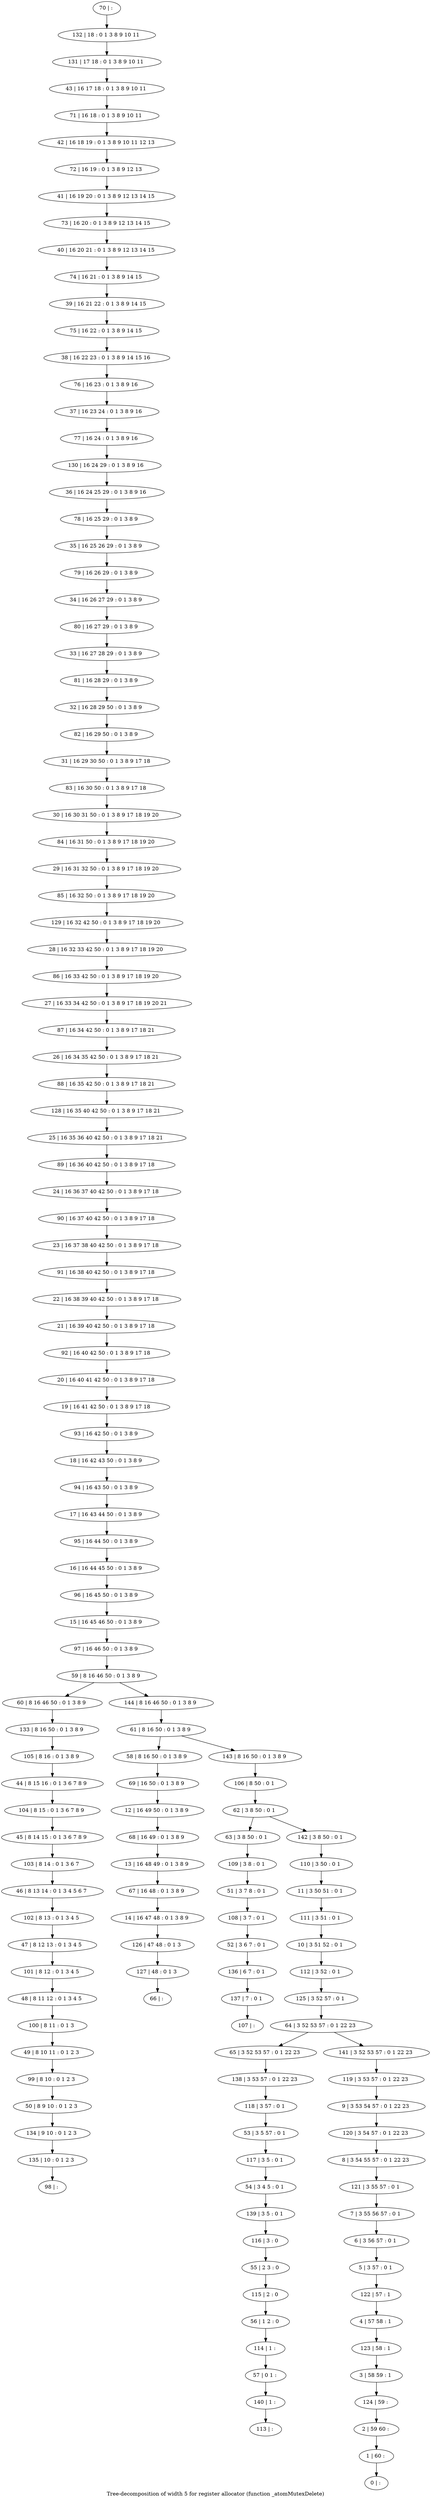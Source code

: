 digraph G {
graph [label="Tree-decomposition of width 5 for register allocator (function _atomMutexDelete)"]
0[label="0 | : "];
1[label="1 | 60 : "];
2[label="2 | 59 60 : "];
3[label="3 | 58 59 : 1 "];
4[label="4 | 57 58 : 1 "];
5[label="5 | 3 57 : 0 1 "];
6[label="6 | 3 56 57 : 0 1 "];
7[label="7 | 3 55 56 57 : 0 1 "];
8[label="8 | 3 54 55 57 : 0 1 22 23 "];
9[label="9 | 3 53 54 57 : 0 1 22 23 "];
10[label="10 | 3 51 52 : 0 1 "];
11[label="11 | 3 50 51 : 0 1 "];
12[label="12 | 16 49 50 : 0 1 3 8 9 "];
13[label="13 | 16 48 49 : 0 1 3 8 9 "];
14[label="14 | 16 47 48 : 0 1 3 8 9 "];
15[label="15 | 16 45 46 50 : 0 1 3 8 9 "];
16[label="16 | 16 44 45 50 : 0 1 3 8 9 "];
17[label="17 | 16 43 44 50 : 0 1 3 8 9 "];
18[label="18 | 16 42 43 50 : 0 1 3 8 9 "];
19[label="19 | 16 41 42 50 : 0 1 3 8 9 17 18 "];
20[label="20 | 16 40 41 42 50 : 0 1 3 8 9 17 18 "];
21[label="21 | 16 39 40 42 50 : 0 1 3 8 9 17 18 "];
22[label="22 | 16 38 39 40 42 50 : 0 1 3 8 9 17 18 "];
23[label="23 | 16 37 38 40 42 50 : 0 1 3 8 9 17 18 "];
24[label="24 | 16 36 37 40 42 50 : 0 1 3 8 9 17 18 "];
25[label="25 | 16 35 36 40 42 50 : 0 1 3 8 9 17 18 21 "];
26[label="26 | 16 34 35 42 50 : 0 1 3 8 9 17 18 21 "];
27[label="27 | 16 33 34 42 50 : 0 1 3 8 9 17 18 19 20 21 "];
28[label="28 | 16 32 33 42 50 : 0 1 3 8 9 17 18 19 20 "];
29[label="29 | 16 31 32 50 : 0 1 3 8 9 17 18 19 20 "];
30[label="30 | 16 30 31 50 : 0 1 3 8 9 17 18 19 20 "];
31[label="31 | 16 29 30 50 : 0 1 3 8 9 17 18 "];
32[label="32 | 16 28 29 50 : 0 1 3 8 9 "];
33[label="33 | 16 27 28 29 : 0 1 3 8 9 "];
34[label="34 | 16 26 27 29 : 0 1 3 8 9 "];
35[label="35 | 16 25 26 29 : 0 1 3 8 9 "];
36[label="36 | 16 24 25 29 : 0 1 3 8 9 16 "];
37[label="37 | 16 23 24 : 0 1 3 8 9 16 "];
38[label="38 | 16 22 23 : 0 1 3 8 9 14 15 16 "];
39[label="39 | 16 21 22 : 0 1 3 8 9 14 15 "];
40[label="40 | 16 20 21 : 0 1 3 8 9 12 13 14 15 "];
41[label="41 | 16 19 20 : 0 1 3 8 9 12 13 14 15 "];
42[label="42 | 16 18 19 : 0 1 3 8 9 10 11 12 13 "];
43[label="43 | 16 17 18 : 0 1 3 8 9 10 11 "];
44[label="44 | 8 15 16 : 0 1 3 6 7 8 9 "];
45[label="45 | 8 14 15 : 0 1 3 6 7 8 9 "];
46[label="46 | 8 13 14 : 0 1 3 4 5 6 7 "];
47[label="47 | 8 12 13 : 0 1 3 4 5 "];
48[label="48 | 8 11 12 : 0 1 3 4 5 "];
49[label="49 | 8 10 11 : 0 1 2 3 "];
50[label="50 | 8 9 10 : 0 1 2 3 "];
51[label="51 | 3 7 8 : 0 1 "];
52[label="52 | 3 6 7 : 0 1 "];
53[label="53 | 3 5 57 : 0 1 "];
54[label="54 | 3 4 5 : 0 1 "];
55[label="55 | 2 3 : 0 "];
56[label="56 | 1 2 : 0 "];
57[label="57 | 0 1 : "];
58[label="58 | 8 16 50 : 0 1 3 8 9 "];
59[label="59 | 8 16 46 50 : 0 1 3 8 9 "];
60[label="60 | 8 16 46 50 : 0 1 3 8 9 "];
61[label="61 | 8 16 50 : 0 1 3 8 9 "];
62[label="62 | 3 8 50 : 0 1 "];
63[label="63 | 3 8 50 : 0 1 "];
64[label="64 | 3 52 53 57 : 0 1 22 23 "];
65[label="65 | 3 52 53 57 : 0 1 22 23 "];
66[label="66 | : "];
67[label="67 | 16 48 : 0 1 3 8 9 "];
68[label="68 | 16 49 : 0 1 3 8 9 "];
69[label="69 | 16 50 : 0 1 3 8 9 "];
70[label="70 | : "];
71[label="71 | 16 18 : 0 1 3 8 9 10 11 "];
72[label="72 | 16 19 : 0 1 3 8 9 12 13 "];
73[label="73 | 16 20 : 0 1 3 8 9 12 13 14 15 "];
74[label="74 | 16 21 : 0 1 3 8 9 14 15 "];
75[label="75 | 16 22 : 0 1 3 8 9 14 15 "];
76[label="76 | 16 23 : 0 1 3 8 9 16 "];
77[label="77 | 16 24 : 0 1 3 8 9 16 "];
78[label="78 | 16 25 29 : 0 1 3 8 9 "];
79[label="79 | 16 26 29 : 0 1 3 8 9 "];
80[label="80 | 16 27 29 : 0 1 3 8 9 "];
81[label="81 | 16 28 29 : 0 1 3 8 9 "];
82[label="82 | 16 29 50 : 0 1 3 8 9 "];
83[label="83 | 16 30 50 : 0 1 3 8 9 17 18 "];
84[label="84 | 16 31 50 : 0 1 3 8 9 17 18 19 20 "];
85[label="85 | 16 32 50 : 0 1 3 8 9 17 18 19 20 "];
86[label="86 | 16 33 42 50 : 0 1 3 8 9 17 18 19 20 "];
87[label="87 | 16 34 42 50 : 0 1 3 8 9 17 18 21 "];
88[label="88 | 16 35 42 50 : 0 1 3 8 9 17 18 21 "];
89[label="89 | 16 36 40 42 50 : 0 1 3 8 9 17 18 "];
90[label="90 | 16 37 40 42 50 : 0 1 3 8 9 17 18 "];
91[label="91 | 16 38 40 42 50 : 0 1 3 8 9 17 18 "];
92[label="92 | 16 40 42 50 : 0 1 3 8 9 17 18 "];
93[label="93 | 16 42 50 : 0 1 3 8 9 "];
94[label="94 | 16 43 50 : 0 1 3 8 9 "];
95[label="95 | 16 44 50 : 0 1 3 8 9 "];
96[label="96 | 16 45 50 : 0 1 3 8 9 "];
97[label="97 | 16 46 50 : 0 1 3 8 9 "];
98[label="98 | : "];
99[label="99 | 8 10 : 0 1 2 3 "];
100[label="100 | 8 11 : 0 1 3 "];
101[label="101 | 8 12 : 0 1 3 4 5 "];
102[label="102 | 8 13 : 0 1 3 4 5 "];
103[label="103 | 8 14 : 0 1 3 6 7 "];
104[label="104 | 8 15 : 0 1 3 6 7 8 9 "];
105[label="105 | 8 16 : 0 1 3 8 9 "];
106[label="106 | 8 50 : 0 1 "];
107[label="107 | : "];
108[label="108 | 3 7 : 0 1 "];
109[label="109 | 3 8 : 0 1 "];
110[label="110 | 3 50 : 0 1 "];
111[label="111 | 3 51 : 0 1 "];
112[label="112 | 3 52 : 0 1 "];
113[label="113 | : "];
114[label="114 | 1 : "];
115[label="115 | 2 : 0 "];
116[label="116 | 3 : 0 "];
117[label="117 | 3 5 : 0 1 "];
118[label="118 | 3 57 : 0 1 "];
119[label="119 | 3 53 57 : 0 1 22 23 "];
120[label="120 | 3 54 57 : 0 1 22 23 "];
121[label="121 | 3 55 57 : 0 1 "];
122[label="122 | 57 : 1 "];
123[label="123 | 58 : 1 "];
124[label="124 | 59 : "];
125[label="125 | 3 52 57 : 0 1 "];
126[label="126 | 47 48 : 0 1 3 "];
127[label="127 | 48 : 0 1 3 "];
128[label="128 | 16 35 40 42 50 : 0 1 3 8 9 17 18 21 "];
129[label="129 | 16 32 42 50 : 0 1 3 8 9 17 18 19 20 "];
130[label="130 | 16 24 29 : 0 1 3 8 9 16 "];
131[label="131 | 17 18 : 0 1 3 8 9 10 11 "];
132[label="132 | 18 : 0 1 3 8 9 10 11 "];
133[label="133 | 8 16 50 : 0 1 3 8 9 "];
134[label="134 | 9 10 : 0 1 2 3 "];
135[label="135 | 10 : 0 1 2 3 "];
136[label="136 | 6 7 : 0 1 "];
137[label="137 | 7 : 0 1 "];
138[label="138 | 3 53 57 : 0 1 22 23 "];
139[label="139 | 3 5 : 0 1 "];
140[label="140 | 1 : "];
141[label="141 | 3 52 53 57 : 0 1 22 23 "];
142[label="142 | 3 8 50 : 0 1 "];
143[label="143 | 8 16 50 : 0 1 3 8 9 "];
144[label="144 | 8 16 46 50 : 0 1 3 8 9 "];
67->14 ;
13->67 ;
68->13 ;
12->68 ;
69->12 ;
58->69 ;
99->50 ;
49->99 ;
100->49 ;
48->100 ;
101->48 ;
47->101 ;
102->47 ;
46->102 ;
103->46 ;
45->103 ;
104->45 ;
44->104 ;
105->44 ;
108->52 ;
51->108 ;
109->51 ;
63->109 ;
114->57 ;
56->114 ;
115->56 ;
55->115 ;
116->55 ;
117->54 ;
53->117 ;
118->53 ;
14->126 ;
127->66 ;
126->127 ;
133->105 ;
60->133 ;
50->134 ;
135->98 ;
134->135 ;
52->136 ;
137->107 ;
136->137 ;
138->118 ;
65->138 ;
139->116 ;
54->139 ;
140->113 ;
57->140 ;
70->132 ;
132->131 ;
131->43 ;
43->71 ;
71->42 ;
42->72 ;
72->41 ;
41->73 ;
73->40 ;
40->74 ;
74->39 ;
39->75 ;
75->38 ;
38->76 ;
76->37 ;
37->77 ;
77->130 ;
130->36 ;
36->78 ;
78->35 ;
35->79 ;
79->34 ;
34->80 ;
80->33 ;
33->81 ;
81->32 ;
32->82 ;
82->31 ;
31->83 ;
83->30 ;
30->84 ;
84->29 ;
29->85 ;
85->129 ;
129->28 ;
28->86 ;
86->27 ;
27->87 ;
87->26 ;
26->88 ;
88->128 ;
128->25 ;
25->89 ;
89->24 ;
24->90 ;
90->23 ;
23->91 ;
91->22 ;
22->21 ;
21->92 ;
92->20 ;
20->19 ;
19->93 ;
93->18 ;
18->94 ;
94->17 ;
17->95 ;
95->16 ;
16->96 ;
96->15 ;
15->97 ;
97->59 ;
106->62 ;
110->11 ;
11->111 ;
111->10 ;
10->112 ;
112->125 ;
125->64 ;
119->9 ;
9->120 ;
120->8 ;
8->121 ;
121->7 ;
7->6 ;
6->5 ;
5->122 ;
122->4 ;
4->123 ;
123->3 ;
3->124 ;
124->2 ;
2->1 ;
1->0 ;
141->119 ;
142->110 ;
143->106 ;
144->61 ;
64->65 ;
64->141 ;
62->63 ;
62->142 ;
61->58 ;
61->143 ;
59->60 ;
59->144 ;
}
